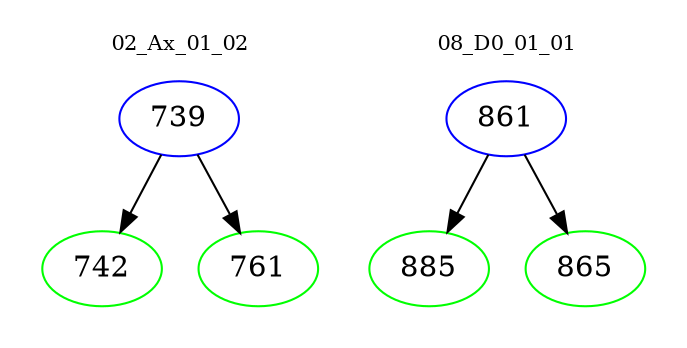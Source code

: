 digraph{
subgraph cluster_0 {
color = white
label = "02_Ax_01_02";
fontsize=10;
T0_739 [label="739", color="blue"]
T0_739 -> T0_742 [color="black"]
T0_742 [label="742", color="green"]
T0_739 -> T0_761 [color="black"]
T0_761 [label="761", color="green"]
}
subgraph cluster_1 {
color = white
label = "08_D0_01_01";
fontsize=10;
T1_861 [label="861", color="blue"]
T1_861 -> T1_885 [color="black"]
T1_885 [label="885", color="green"]
T1_861 -> T1_865 [color="black"]
T1_865 [label="865", color="green"]
}
}
